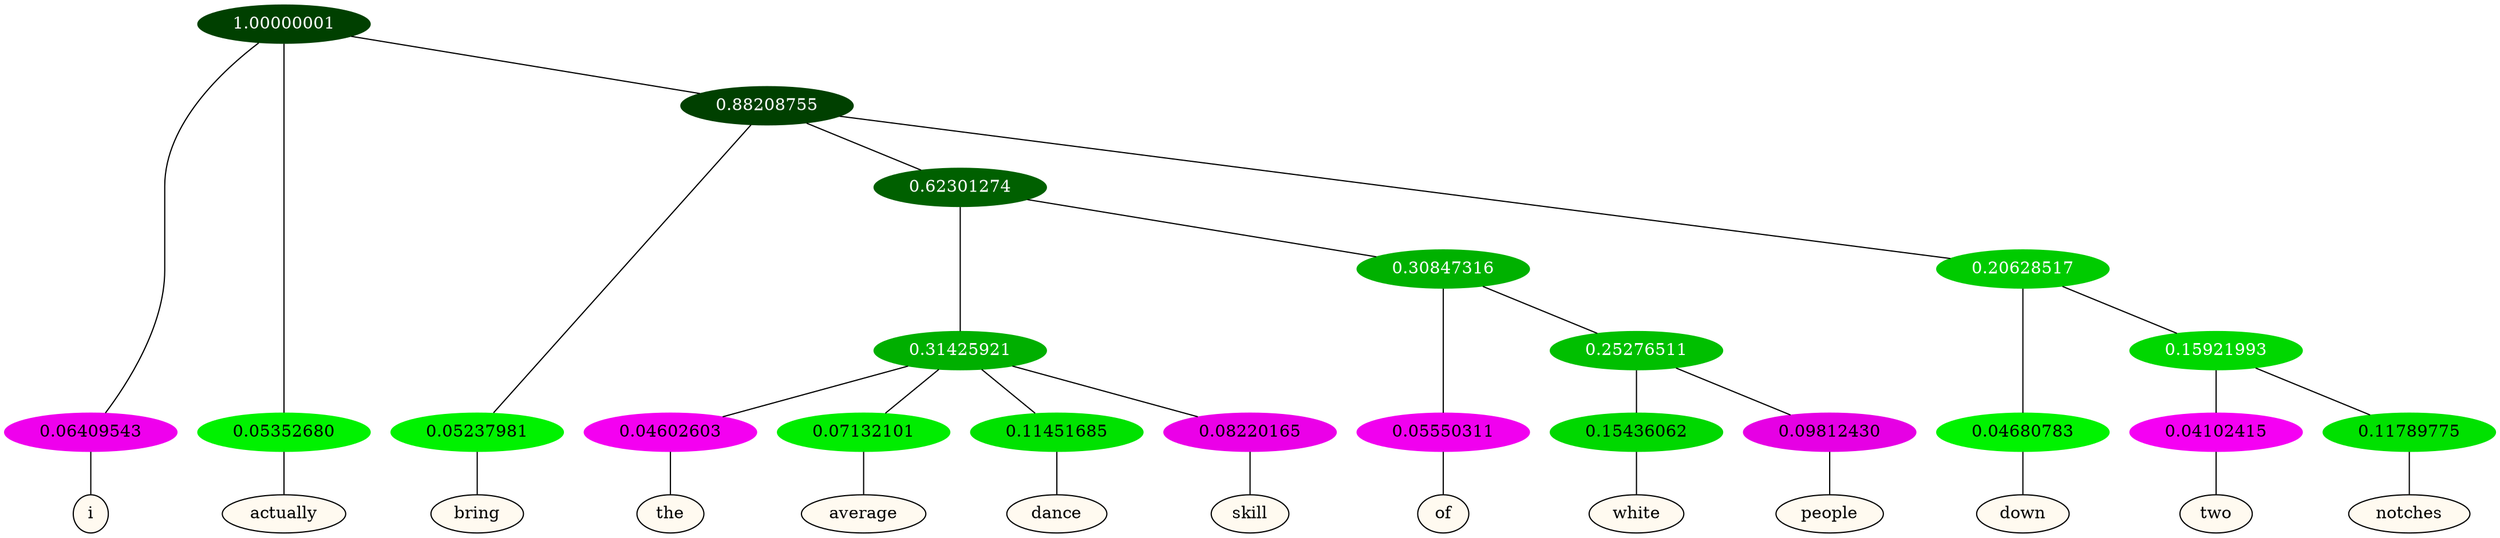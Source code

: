 graph {
	node [format=png height=0.15 nodesep=0.001 ordering=out overlap=prism overlap_scaling=0.01 ranksep=0.001 ratio=0.2 style=filled width=0.15]
	{
		rank=same
		a_w_1 [label=i color=black fillcolor=floralwhite style="filled,solid"]
		a_w_2 [label=actually color=black fillcolor=floralwhite style="filled,solid"]
		a_w_4 [label=bring color=black fillcolor=floralwhite style="filled,solid"]
		a_w_11 [label=the color=black fillcolor=floralwhite style="filled,solid"]
		a_w_12 [label=average color=black fillcolor=floralwhite style="filled,solid"]
		a_w_13 [label=dance color=black fillcolor=floralwhite style="filled,solid"]
		a_w_14 [label=skill color=black fillcolor=floralwhite style="filled,solid"]
		a_w_15 [label=of color=black fillcolor=floralwhite style="filled,solid"]
		a_w_19 [label=white color=black fillcolor=floralwhite style="filled,solid"]
		a_w_20 [label=people color=black fillcolor=floralwhite style="filled,solid"]
		a_w_9 [label=down color=black fillcolor=floralwhite style="filled,solid"]
		a_w_17 [label=two color=black fillcolor=floralwhite style="filled,solid"]
		a_w_18 [label=notches color=black fillcolor=floralwhite style="filled,solid"]
	}
	a_n_1 -- a_w_1
	a_n_2 -- a_w_2
	a_n_4 -- a_w_4
	a_n_11 -- a_w_11
	a_n_12 -- a_w_12
	a_n_13 -- a_w_13
	a_n_14 -- a_w_14
	a_n_15 -- a_w_15
	a_n_19 -- a_w_19
	a_n_20 -- a_w_20
	a_n_9 -- a_w_9
	a_n_17 -- a_w_17
	a_n_18 -- a_w_18
	{
		rank=same
		a_n_1 [label=0.06409543 color="0.835 1.000 0.936" fontcolor=black]
		a_n_2 [label=0.05352680 color="0.334 1.000 0.946" fontcolor=black]
		a_n_4 [label=0.05237981 color="0.334 1.000 0.948" fontcolor=black]
		a_n_11 [label=0.04602603 color="0.835 1.000 0.954" fontcolor=black]
		a_n_12 [label=0.07132101 color="0.334 1.000 0.929" fontcolor=black]
		a_n_13 [label=0.11451685 color="0.334 1.000 0.885" fontcolor=black]
		a_n_14 [label=0.08220165 color="0.835 1.000 0.918" fontcolor=black]
		a_n_15 [label=0.05550311 color="0.835 1.000 0.944" fontcolor=black]
		a_n_19 [label=0.15436062 color="0.334 1.000 0.846" fontcolor=black]
		a_n_20 [label=0.09812430 color="0.835 1.000 0.902" fontcolor=black]
		a_n_9 [label=0.04680783 color="0.334 1.000 0.953" fontcolor=black]
		a_n_17 [label=0.04102415 color="0.835 1.000 0.959" fontcolor=black]
		a_n_18 [label=0.11789775 color="0.334 1.000 0.882" fontcolor=black]
	}
	a_n_0 [label=1.00000001 color="0.334 1.000 0.250" fontcolor=grey99]
	a_n_0 -- a_n_1
	a_n_0 -- a_n_2
	a_n_3 [label=0.88208755 color="0.334 1.000 0.250" fontcolor=grey99]
	a_n_0 -- a_n_3
	a_n_3 -- a_n_4
	a_n_5 [label=0.62301274 color="0.334 1.000 0.377" fontcolor=grey99]
	a_n_3 -- a_n_5
	a_n_6 [label=0.20628517 color="0.334 1.000 0.794" fontcolor=grey99]
	a_n_3 -- a_n_6
	a_n_7 [label=0.31425921 color="0.334 1.000 0.686" fontcolor=grey99]
	a_n_5 -- a_n_7
	a_n_8 [label=0.30847316 color="0.334 1.000 0.692" fontcolor=grey99]
	a_n_5 -- a_n_8
	a_n_6 -- a_n_9
	a_n_10 [label=0.15921993 color="0.334 1.000 0.841" fontcolor=grey99]
	a_n_6 -- a_n_10
	a_n_7 -- a_n_11
	a_n_7 -- a_n_12
	a_n_7 -- a_n_13
	a_n_7 -- a_n_14
	a_n_8 -- a_n_15
	a_n_16 [label=0.25276511 color="0.334 1.000 0.747" fontcolor=grey99]
	a_n_8 -- a_n_16
	a_n_10 -- a_n_17
	a_n_10 -- a_n_18
	a_n_16 -- a_n_19
	a_n_16 -- a_n_20
}
